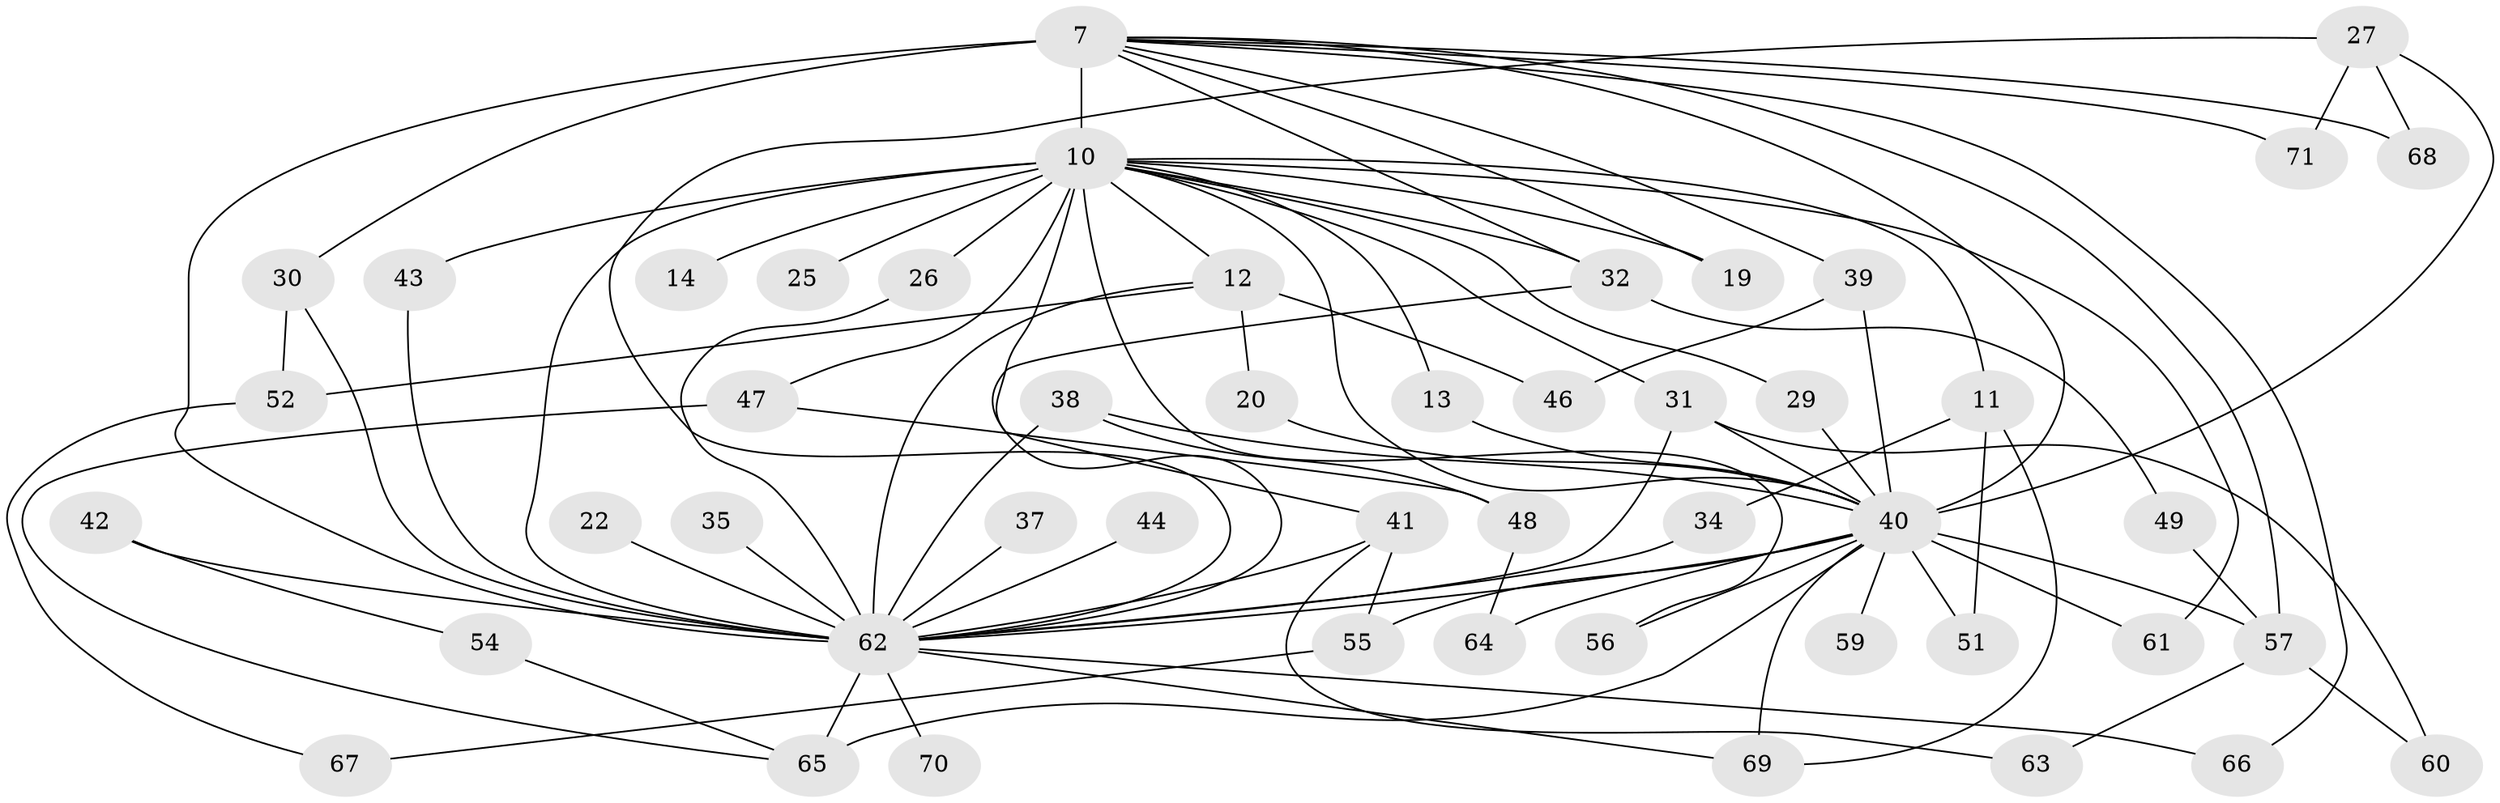 // original degree distribution, {16: 0.014084507042253521, 20: 0.028169014084507043, 14: 0.014084507042253521, 17: 0.04225352112676056, 22: 0.014084507042253521, 19: 0.014084507042253521, 12: 0.014084507042253521, 5: 0.028169014084507043, 2: 0.49295774647887325, 3: 0.2535211267605634, 6: 0.014084507042253521, 4: 0.07042253521126761}
// Generated by graph-tools (version 1.1) at 2025/47/03/04/25 21:47:01]
// undirected, 49 vertices, 89 edges
graph export_dot {
graph [start="1"]
  node [color=gray90,style=filled];
  7 [super="+3"];
  10 [super="+6"];
  11;
  12;
  13;
  14;
  19;
  20;
  22;
  25 [super="+15"];
  26;
  27;
  29;
  30;
  31 [super="+21"];
  32 [super="+24"];
  34;
  35;
  37;
  38;
  39;
  40 [super="+36"];
  41 [super="+28"];
  42;
  43;
  44;
  46;
  47;
  48;
  49;
  51;
  52;
  54;
  55;
  56;
  57 [super="+17"];
  59;
  60 [super="+58"];
  61;
  62 [super="+16+50+9"];
  63;
  64;
  65 [super="+53"];
  66;
  67;
  68;
  69 [super="+18"];
  70;
  71;
  7 -- 10 [weight=4];
  7 -- 30;
  7 -- 39;
  7 -- 71;
  7 -- 66;
  7 -- 68;
  7 -- 19;
  7 -- 57;
  7 -- 40 [weight=4];
  7 -- 62 [weight=8];
  7 -- 32;
  10 -- 11 [weight=2];
  10 -- 13;
  10 -- 14 [weight=2];
  10 -- 19;
  10 -- 31;
  10 -- 41 [weight=2];
  10 -- 43;
  10 -- 56;
  10 -- 61;
  10 -- 12;
  10 -- 25 [weight=3];
  10 -- 26;
  10 -- 29;
  10 -- 32;
  10 -- 47;
  10 -- 40 [weight=4];
  10 -- 62 [weight=9];
  11 -- 34;
  11 -- 51;
  11 -- 69;
  12 -- 20;
  12 -- 46;
  12 -- 52;
  12 -- 62;
  13 -- 40;
  20 -- 40;
  22 -- 62 [weight=2];
  26 -- 62;
  27 -- 68;
  27 -- 71;
  27 -- 40;
  27 -- 62;
  29 -- 40;
  30 -- 52;
  30 -- 62;
  31 -- 40;
  31 -- 60 [weight=2];
  31 -- 62;
  32 -- 49;
  32 -- 62;
  34 -- 62;
  35 -- 62 [weight=2];
  37 -- 62 [weight=2];
  38 -- 48;
  38 -- 40;
  38 -- 62;
  39 -- 46;
  39 -- 40;
  40 -- 64;
  40 -- 65 [weight=2];
  40 -- 69;
  40 -- 51;
  40 -- 55;
  40 -- 56;
  40 -- 57 [weight=2];
  40 -- 59 [weight=2];
  40 -- 61;
  40 -- 62 [weight=14];
  41 -- 55;
  41 -- 63;
  41 -- 62;
  42 -- 54;
  42 -- 62;
  43 -- 62;
  44 -- 62;
  47 -- 48;
  47 -- 65;
  48 -- 64;
  49 -- 57;
  52 -- 67;
  54 -- 65;
  55 -- 67;
  57 -- 63;
  57 -- 60;
  62 -- 65 [weight=2];
  62 -- 66;
  62 -- 69;
  62 -- 70 [weight=2];
}
